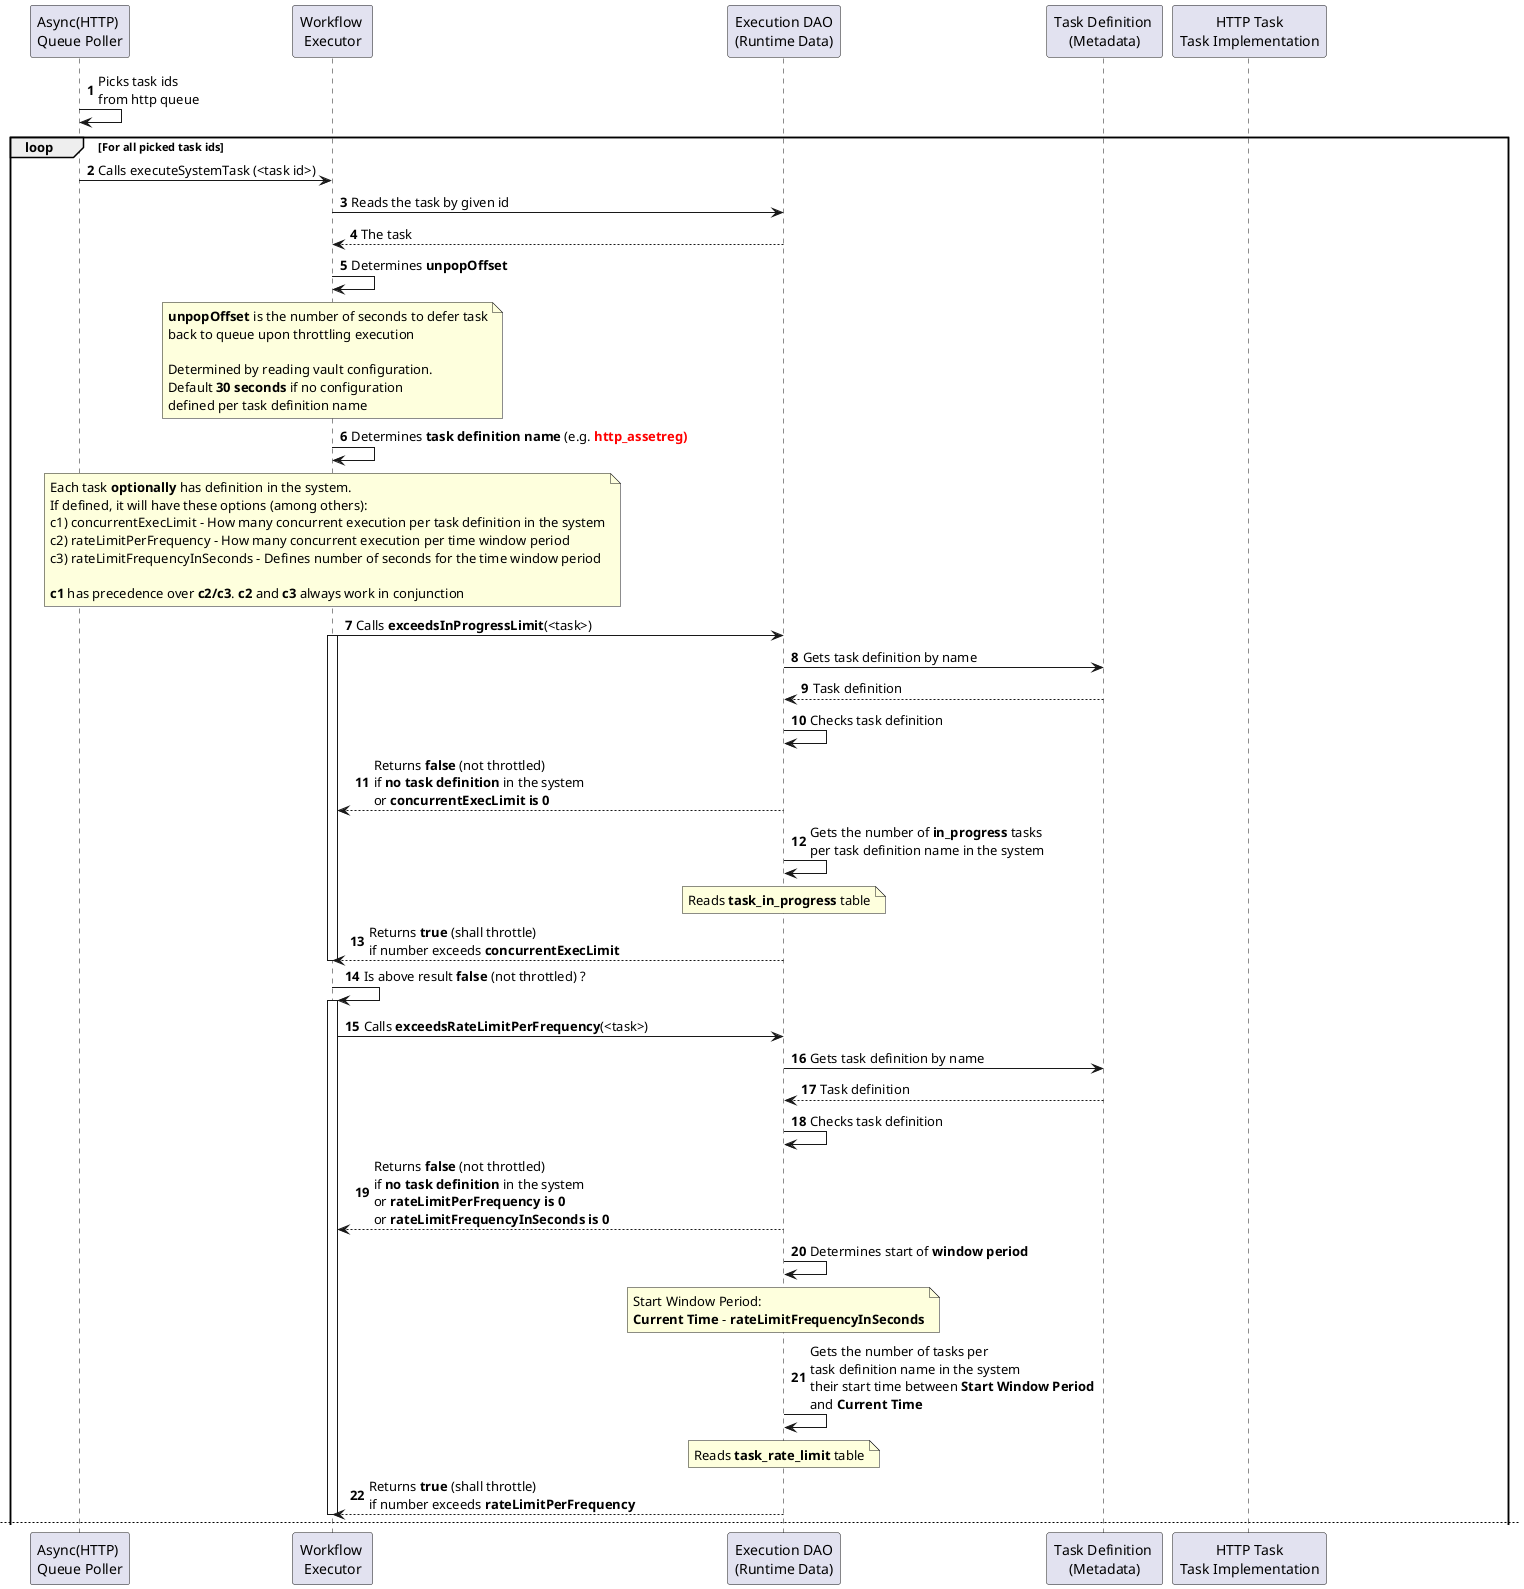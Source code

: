 @startuml
'https://plantuml.com/sequence-diagram

autonumber

participant "Async(HTTP) \nQueue Poller" as hqp
participant "Workflow \nExecutor" as wfe
participant "Execution DAO\n(Runtime Data)" as edao
participant "Task Definition \n(Metadata)" as tdf
participant "HTTP Task\nTask Implementation" as http

hqp -> hqp: Picks task ids \nfrom http queue
loop For all picked task ids
hqp -> wfe: Calls executeSystemTask (<task id>)
wfe -> edao: Reads the task by given id
wfe <-- edao: The task
wfe -> wfe: Determines **unpopOffset**
note over wfe
**unpopOffset** is the number of seconds to defer task
back to queue upon throttling execution

Determined by reading vault configuration.
Default **30 seconds** if no configuration
defined per task definition name
end note
wfe -> wfe: Determines **task definition name** (e.g. <font color=red><b>http_assetreg)

note over wfe
Each task **optionally** has definition in the system.
If defined, it will have these options (among others):
c1) concurrentExecLimit - How many concurrent execution per task definition in the system
c2) rateLimitPerFrequency - How many concurrent execution per time window period
c3) rateLimitFrequencyInSeconds - Defines number of seconds for the time window period

**c1** has precedence over **c2/c3**. **c2** and **c3** always work in conjunction
end note

wfe -> edao: Calls **exceedsInProgressLimit**(<task>)
activate wfe

edao -> tdf: Gets task definition by name
edao <-- tdf: Task definition
edao -> edao: Checks task definition
wfe <-- edao: Returns **false** (not throttled) \nif **no task definition** in the system \nor **concurrentExecLimit is 0**
edao -> edao: Gets the number of **in_progress** tasks \nper task definition name in the system
note over edao
Reads **task_in_progress** table
end note

wfe <-- edao: Returns **true** (shall throttle) \nif number exceeds **concurrentExecLimit**
deactivate wfe

wfe -> wfe: Is above result **false** (not throttled) ?
activate wfe
wfe -> edao: Calls **exceedsRateLimitPerFrequency**(<task>)
edao -> tdf: Gets task definition by name
edao <-- tdf: Task definition
edao -> edao: Checks task definition
wfe <-- edao: Returns **false** (not throttled) \nif **no task definition** in the system \nor **rateLimitPerFrequency is 0** \nor **rateLimitFrequencyInSeconds is 0**
edao -> edao: Determines start of **window period**
note over edao
Start Window Period:
**Current Time** - **rateLimitFrequencyInSeconds**
end note

edao -> edao: Gets the number of tasks per \ntask definition name in the system \ntheir start time between **Start Window Period** \nand **Current Time**
note over edao
Reads **task_rate_limit** table
end note

wfe <-- edao: Returns **true** (shall throttle) \nif number exceeds **rateLimitPerFrequency**
deactivate wfe

newpage
wfe -> wfe: Determines whether the task shall be throttled
note over wfe
Either by result of :
- **exceedsInProgressLimit**
- **exceedsRateLimitPerFrequency**
end note

alt <font color=red><b>Execution shall be throttled
wfe -> wfe: Logs a debug message & Data Dog metric
wfe -> edao: Updates queue message back to **unpop** status.
note over edao
Queue record will be available for
pick after **unpopOffset** time
end note
wfe <-- edao: Record updated
hqp <-- wfe: Task id considered as processed

else <font color=green><b>Execution shall NOT be throttled
wfe -> edao: Updates PollCount in the task
wfe -> edao: Calls **updateInProgressStatus(<Task>)**
note over edao
Sets InProgress flag against the task
record in **task_in_progress** table
end note
wfe -> http: Starts the task
http -> http: Sends the request to the **X service**
wfe <-- http: Updated (in **memory**) task
wfe -> edao: Updates the task with result to the **database**
wfe -> edao: Wakes up the **Workflow Sweeper** for the workflow task belongs to
hqp <-- wfe: Task id considered as processed
end


end


@enduml